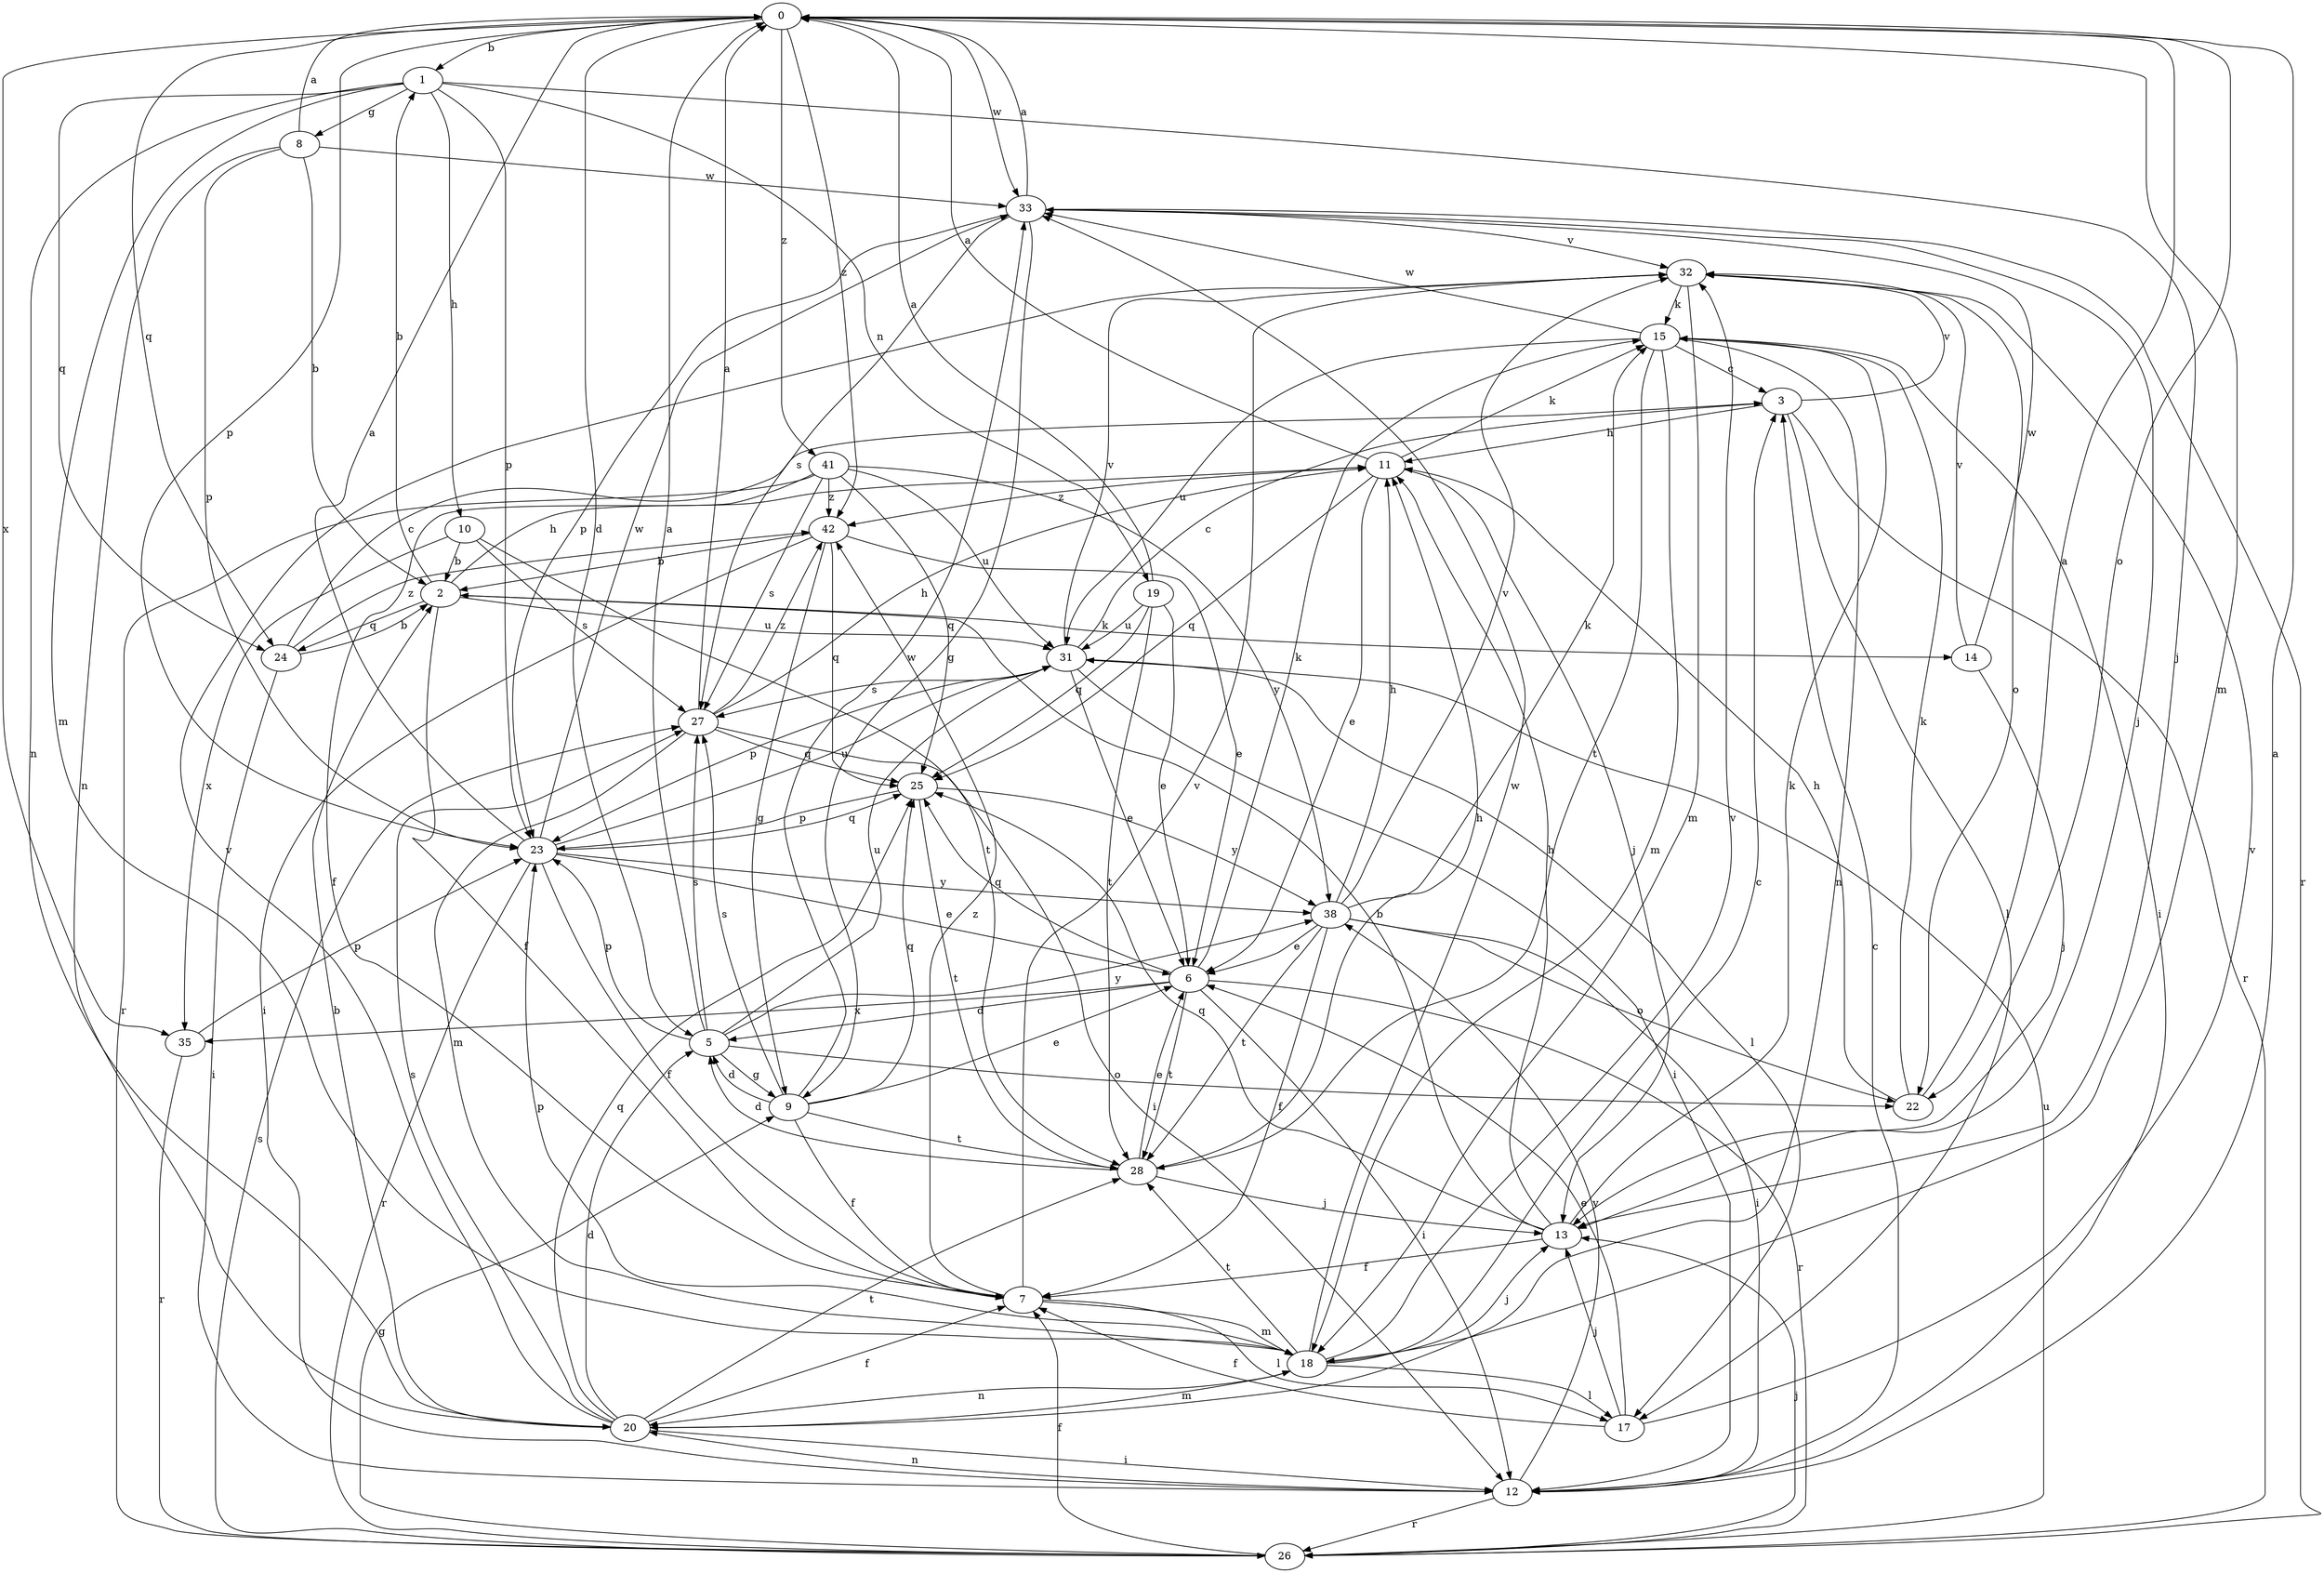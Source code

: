 strict digraph  {
0;
1;
2;
3;
5;
6;
7;
8;
9;
10;
11;
12;
13;
14;
15;
17;
18;
19;
20;
22;
23;
24;
25;
26;
27;
28;
31;
32;
33;
35;
38;
41;
42;
0 -> 1  [label=b];
0 -> 5  [label=d];
0 -> 18  [label=m];
0 -> 22  [label=o];
0 -> 23  [label=p];
0 -> 24  [label=q];
0 -> 33  [label=w];
0 -> 35  [label=x];
0 -> 41  [label=z];
0 -> 42  [label=z];
1 -> 8  [label=g];
1 -> 10  [label=h];
1 -> 13  [label=j];
1 -> 18  [label=m];
1 -> 19  [label=n];
1 -> 20  [label=n];
1 -> 23  [label=p];
1 -> 24  [label=q];
2 -> 1  [label=b];
2 -> 7  [label=f];
2 -> 11  [label=h];
2 -> 14  [label=k];
2 -> 24  [label=q];
2 -> 31  [label=u];
3 -> 11  [label=h];
3 -> 17  [label=l];
3 -> 26  [label=r];
3 -> 32  [label=v];
5 -> 0  [label=a];
5 -> 9  [label=g];
5 -> 22  [label=o];
5 -> 23  [label=p];
5 -> 27  [label=s];
5 -> 31  [label=u];
5 -> 38  [label=y];
6 -> 5  [label=d];
6 -> 12  [label=i];
6 -> 15  [label=k];
6 -> 25  [label=q];
6 -> 26  [label=r];
6 -> 28  [label=t];
6 -> 35  [label=x];
7 -> 17  [label=l];
7 -> 18  [label=m];
7 -> 32  [label=v];
7 -> 42  [label=z];
8 -> 0  [label=a];
8 -> 2  [label=b];
8 -> 20  [label=n];
8 -> 23  [label=p];
8 -> 33  [label=w];
9 -> 5  [label=d];
9 -> 6  [label=e];
9 -> 7  [label=f];
9 -> 25  [label=q];
9 -> 27  [label=s];
9 -> 28  [label=t];
9 -> 33  [label=w];
10 -> 2  [label=b];
10 -> 27  [label=s];
10 -> 28  [label=t];
10 -> 35  [label=x];
11 -> 0  [label=a];
11 -> 6  [label=e];
11 -> 13  [label=j];
11 -> 15  [label=k];
11 -> 25  [label=q];
11 -> 42  [label=z];
12 -> 0  [label=a];
12 -> 3  [label=c];
12 -> 20  [label=n];
12 -> 26  [label=r];
12 -> 38  [label=y];
13 -> 2  [label=b];
13 -> 7  [label=f];
13 -> 11  [label=h];
13 -> 15  [label=k];
13 -> 25  [label=q];
14 -> 13  [label=j];
14 -> 32  [label=v];
14 -> 33  [label=w];
15 -> 3  [label=c];
15 -> 12  [label=i];
15 -> 18  [label=m];
15 -> 20  [label=n];
15 -> 28  [label=t];
15 -> 31  [label=u];
15 -> 33  [label=w];
17 -> 6  [label=e];
17 -> 7  [label=f];
17 -> 13  [label=j];
17 -> 32  [label=v];
18 -> 3  [label=c];
18 -> 13  [label=j];
18 -> 17  [label=l];
18 -> 20  [label=n];
18 -> 23  [label=p];
18 -> 28  [label=t];
18 -> 32  [label=v];
18 -> 33  [label=w];
19 -> 0  [label=a];
19 -> 6  [label=e];
19 -> 25  [label=q];
19 -> 28  [label=t];
19 -> 31  [label=u];
20 -> 2  [label=b];
20 -> 5  [label=d];
20 -> 7  [label=f];
20 -> 12  [label=i];
20 -> 18  [label=m];
20 -> 25  [label=q];
20 -> 27  [label=s];
20 -> 28  [label=t];
20 -> 32  [label=v];
22 -> 0  [label=a];
22 -> 11  [label=h];
22 -> 15  [label=k];
23 -> 0  [label=a];
23 -> 6  [label=e];
23 -> 7  [label=f];
23 -> 25  [label=q];
23 -> 26  [label=r];
23 -> 31  [label=u];
23 -> 33  [label=w];
23 -> 38  [label=y];
24 -> 2  [label=b];
24 -> 3  [label=c];
24 -> 12  [label=i];
24 -> 42  [label=z];
25 -> 23  [label=p];
25 -> 28  [label=t];
25 -> 38  [label=y];
26 -> 7  [label=f];
26 -> 9  [label=g];
26 -> 13  [label=j];
26 -> 27  [label=s];
26 -> 31  [label=u];
27 -> 0  [label=a];
27 -> 11  [label=h];
27 -> 12  [label=i];
27 -> 18  [label=m];
27 -> 25  [label=q];
27 -> 42  [label=z];
28 -> 5  [label=d];
28 -> 6  [label=e];
28 -> 11  [label=h];
28 -> 13  [label=j];
31 -> 3  [label=c];
31 -> 6  [label=e];
31 -> 12  [label=i];
31 -> 17  [label=l];
31 -> 23  [label=p];
31 -> 27  [label=s];
31 -> 32  [label=v];
32 -> 15  [label=k];
32 -> 18  [label=m];
32 -> 22  [label=o];
33 -> 0  [label=a];
33 -> 9  [label=g];
33 -> 13  [label=j];
33 -> 23  [label=p];
33 -> 26  [label=r];
33 -> 27  [label=s];
33 -> 32  [label=v];
35 -> 23  [label=p];
35 -> 26  [label=r];
38 -> 6  [label=e];
38 -> 7  [label=f];
38 -> 11  [label=h];
38 -> 12  [label=i];
38 -> 15  [label=k];
38 -> 22  [label=o];
38 -> 28  [label=t];
38 -> 32  [label=v];
41 -> 7  [label=f];
41 -> 25  [label=q];
41 -> 26  [label=r];
41 -> 27  [label=s];
41 -> 31  [label=u];
41 -> 38  [label=y];
41 -> 42  [label=z];
42 -> 2  [label=b];
42 -> 6  [label=e];
42 -> 9  [label=g];
42 -> 12  [label=i];
42 -> 25  [label=q];
}
